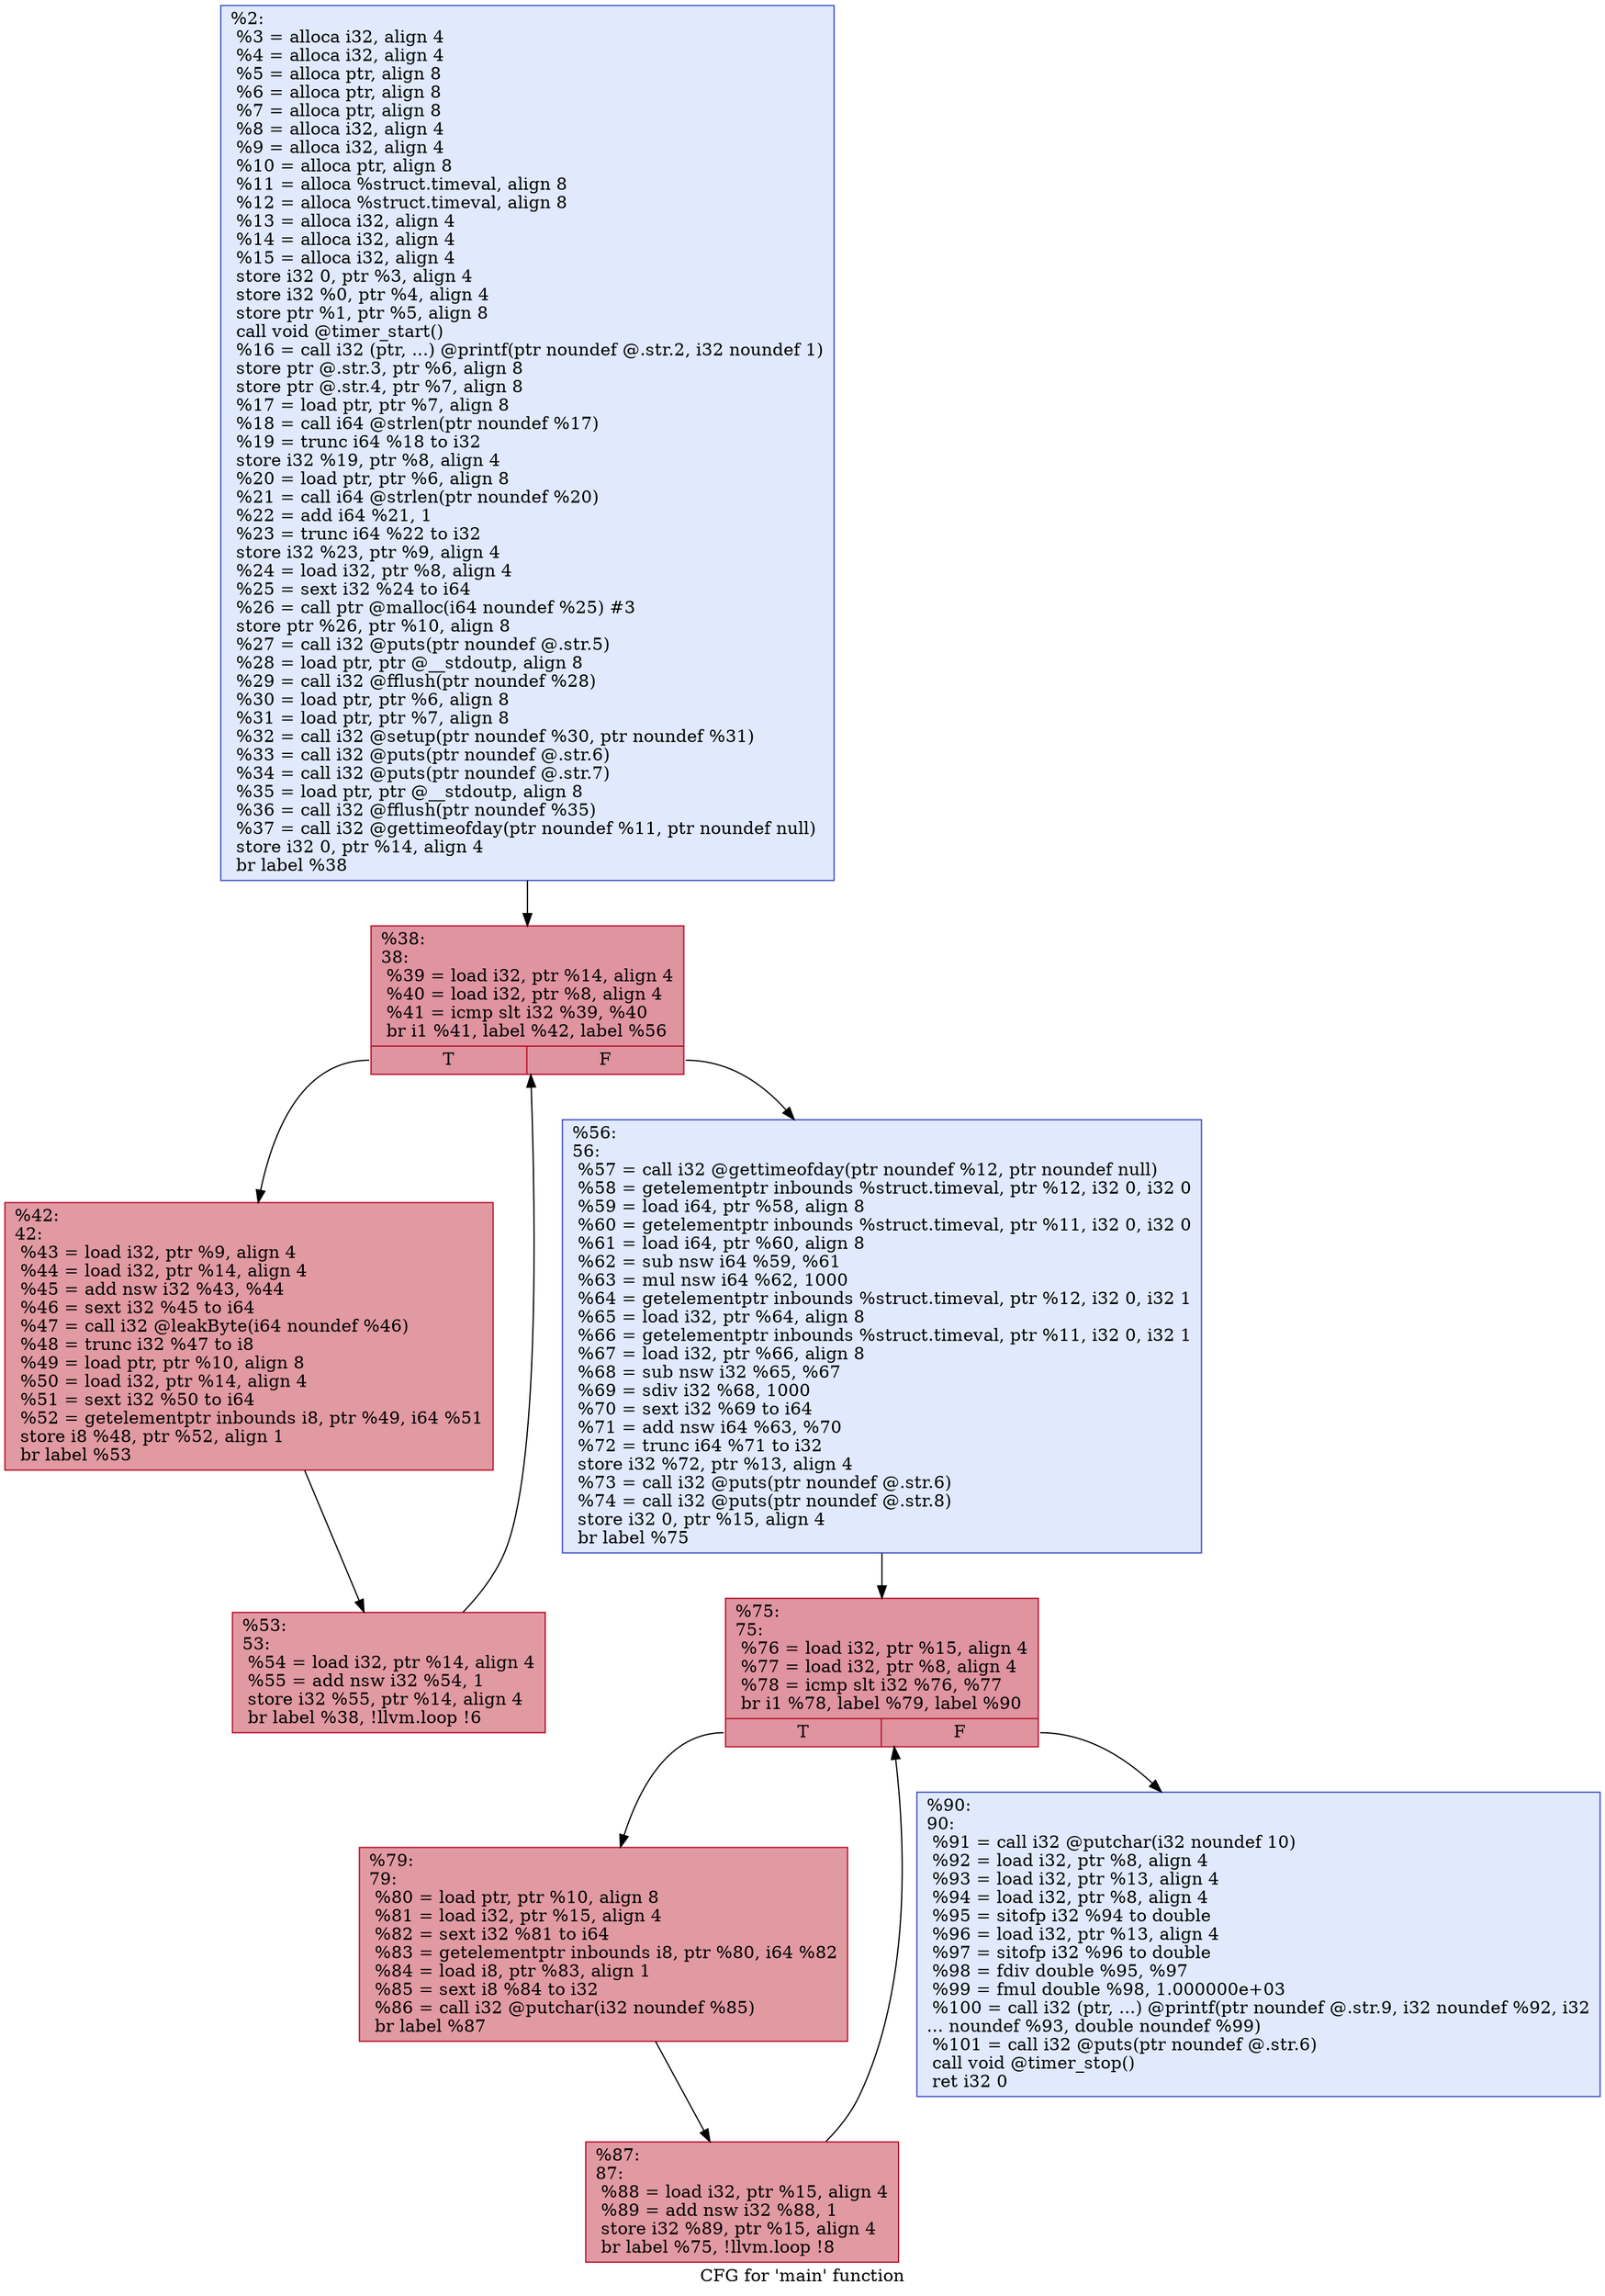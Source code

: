 digraph "CFG for 'main' function" {
	label="CFG for 'main' function";

	Node0x6000028e5040 [shape=record,color="#3d50c3ff", style=filled, fillcolor="#b9d0f970",label="{%2:\l  %3 = alloca i32, align 4\l  %4 = alloca i32, align 4\l  %5 = alloca ptr, align 8\l  %6 = alloca ptr, align 8\l  %7 = alloca ptr, align 8\l  %8 = alloca i32, align 4\l  %9 = alloca i32, align 4\l  %10 = alloca ptr, align 8\l  %11 = alloca %struct.timeval, align 8\l  %12 = alloca %struct.timeval, align 8\l  %13 = alloca i32, align 4\l  %14 = alloca i32, align 4\l  %15 = alloca i32, align 4\l  store i32 0, ptr %3, align 4\l  store i32 %0, ptr %4, align 4\l  store ptr %1, ptr %5, align 8\l  call void @timer_start()\l  %16 = call i32 (ptr, ...) @printf(ptr noundef @.str.2, i32 noundef 1)\l  store ptr @.str.3, ptr %6, align 8\l  store ptr @.str.4, ptr %7, align 8\l  %17 = load ptr, ptr %7, align 8\l  %18 = call i64 @strlen(ptr noundef %17)\l  %19 = trunc i64 %18 to i32\l  store i32 %19, ptr %8, align 4\l  %20 = load ptr, ptr %6, align 8\l  %21 = call i64 @strlen(ptr noundef %20)\l  %22 = add i64 %21, 1\l  %23 = trunc i64 %22 to i32\l  store i32 %23, ptr %9, align 4\l  %24 = load i32, ptr %8, align 4\l  %25 = sext i32 %24 to i64\l  %26 = call ptr @malloc(i64 noundef %25) #3\l  store ptr %26, ptr %10, align 8\l  %27 = call i32 @puts(ptr noundef @.str.5)\l  %28 = load ptr, ptr @__stdoutp, align 8\l  %29 = call i32 @fflush(ptr noundef %28)\l  %30 = load ptr, ptr %6, align 8\l  %31 = load ptr, ptr %7, align 8\l  %32 = call i32 @setup(ptr noundef %30, ptr noundef %31)\l  %33 = call i32 @puts(ptr noundef @.str.6)\l  %34 = call i32 @puts(ptr noundef @.str.7)\l  %35 = load ptr, ptr @__stdoutp, align 8\l  %36 = call i32 @fflush(ptr noundef %35)\l  %37 = call i32 @gettimeofday(ptr noundef %11, ptr noundef null)\l  store i32 0, ptr %14, align 4\l  br label %38\l}"];
	Node0x6000028e5040 -> Node0x6000028e5380;
	Node0x6000028e5380 [shape=record,color="#b70d28ff", style=filled, fillcolor="#b70d2870",label="{%38:\l38:                                               \l  %39 = load i32, ptr %14, align 4\l  %40 = load i32, ptr %8, align 4\l  %41 = icmp slt i32 %39, %40\l  br i1 %41, label %42, label %56\l|{<s0>T|<s1>F}}"];
	Node0x6000028e5380:s0 -> Node0x6000028e53c0;
	Node0x6000028e5380:s1 -> Node0x6000028e5440;
	Node0x6000028e53c0 [shape=record,color="#b70d28ff", style=filled, fillcolor="#bb1b2c70",label="{%42:\l42:                                               \l  %43 = load i32, ptr %9, align 4\l  %44 = load i32, ptr %14, align 4\l  %45 = add nsw i32 %43, %44\l  %46 = sext i32 %45 to i64\l  %47 = call i32 @leakByte(i64 noundef %46)\l  %48 = trunc i32 %47 to i8\l  %49 = load ptr, ptr %10, align 8\l  %50 = load i32, ptr %14, align 4\l  %51 = sext i32 %50 to i64\l  %52 = getelementptr inbounds i8, ptr %49, i64 %51\l  store i8 %48, ptr %52, align 1\l  br label %53\l}"];
	Node0x6000028e53c0 -> Node0x6000028e54c0;
	Node0x6000028e54c0 [shape=record,color="#b70d28ff", style=filled, fillcolor="#bb1b2c70",label="{%53:\l53:                                               \l  %54 = load i32, ptr %14, align 4\l  %55 = add nsw i32 %54, 1\l  store i32 %55, ptr %14, align 4\l  br label %38, !llvm.loop !6\l}"];
	Node0x6000028e54c0 -> Node0x6000028e5380;
	Node0x6000028e5440 [shape=record,color="#3d50c3ff", style=filled, fillcolor="#b9d0f970",label="{%56:\l56:                                               \l  %57 = call i32 @gettimeofday(ptr noundef %12, ptr noundef null)\l  %58 = getelementptr inbounds %struct.timeval, ptr %12, i32 0, i32 0\l  %59 = load i64, ptr %58, align 8\l  %60 = getelementptr inbounds %struct.timeval, ptr %11, i32 0, i32 0\l  %61 = load i64, ptr %60, align 8\l  %62 = sub nsw i64 %59, %61\l  %63 = mul nsw i64 %62, 1000\l  %64 = getelementptr inbounds %struct.timeval, ptr %12, i32 0, i32 1\l  %65 = load i32, ptr %64, align 8\l  %66 = getelementptr inbounds %struct.timeval, ptr %11, i32 0, i32 1\l  %67 = load i32, ptr %66, align 8\l  %68 = sub nsw i32 %65, %67\l  %69 = sdiv i32 %68, 1000\l  %70 = sext i32 %69 to i64\l  %71 = add nsw i64 %63, %70\l  %72 = trunc i64 %71 to i32\l  store i32 %72, ptr %13, align 4\l  %73 = call i32 @puts(ptr noundef @.str.6)\l  %74 = call i32 @puts(ptr noundef @.str.8)\l  store i32 0, ptr %15, align 4\l  br label %75\l}"];
	Node0x6000028e5440 -> Node0x6000028e55c0;
	Node0x6000028e55c0 [shape=record,color="#b70d28ff", style=filled, fillcolor="#b70d2870",label="{%75:\l75:                                               \l  %76 = load i32, ptr %15, align 4\l  %77 = load i32, ptr %8, align 4\l  %78 = icmp slt i32 %76, %77\l  br i1 %78, label %79, label %90\l|{<s0>T|<s1>F}}"];
	Node0x6000028e55c0:s0 -> Node0x6000028e5600;
	Node0x6000028e55c0:s1 -> Node0x6000028e5680;
	Node0x6000028e5600 [shape=record,color="#b70d28ff", style=filled, fillcolor="#bb1b2c70",label="{%79:\l79:                                               \l  %80 = load ptr, ptr %10, align 8\l  %81 = load i32, ptr %15, align 4\l  %82 = sext i32 %81 to i64\l  %83 = getelementptr inbounds i8, ptr %80, i64 %82\l  %84 = load i8, ptr %83, align 1\l  %85 = sext i8 %84 to i32\l  %86 = call i32 @putchar(i32 noundef %85)\l  br label %87\l}"];
	Node0x6000028e5600 -> Node0x6000028e5700;
	Node0x6000028e5700 [shape=record,color="#b70d28ff", style=filled, fillcolor="#bb1b2c70",label="{%87:\l87:                                               \l  %88 = load i32, ptr %15, align 4\l  %89 = add nsw i32 %88, 1\l  store i32 %89, ptr %15, align 4\l  br label %75, !llvm.loop !8\l}"];
	Node0x6000028e5700 -> Node0x6000028e55c0;
	Node0x6000028e5680 [shape=record,color="#3d50c3ff", style=filled, fillcolor="#b9d0f970",label="{%90:\l90:                                               \l  %91 = call i32 @putchar(i32 noundef 10)\l  %92 = load i32, ptr %8, align 4\l  %93 = load i32, ptr %13, align 4\l  %94 = load i32, ptr %8, align 4\l  %95 = sitofp i32 %94 to double\l  %96 = load i32, ptr %13, align 4\l  %97 = sitofp i32 %96 to double\l  %98 = fdiv double %95, %97\l  %99 = fmul double %98, 1.000000e+03\l  %100 = call i32 (ptr, ...) @printf(ptr noundef @.str.9, i32 noundef %92, i32\l... noundef %93, double noundef %99)\l  %101 = call i32 @puts(ptr noundef @.str.6)\l  call void @timer_stop()\l  ret i32 0\l}"];
}
